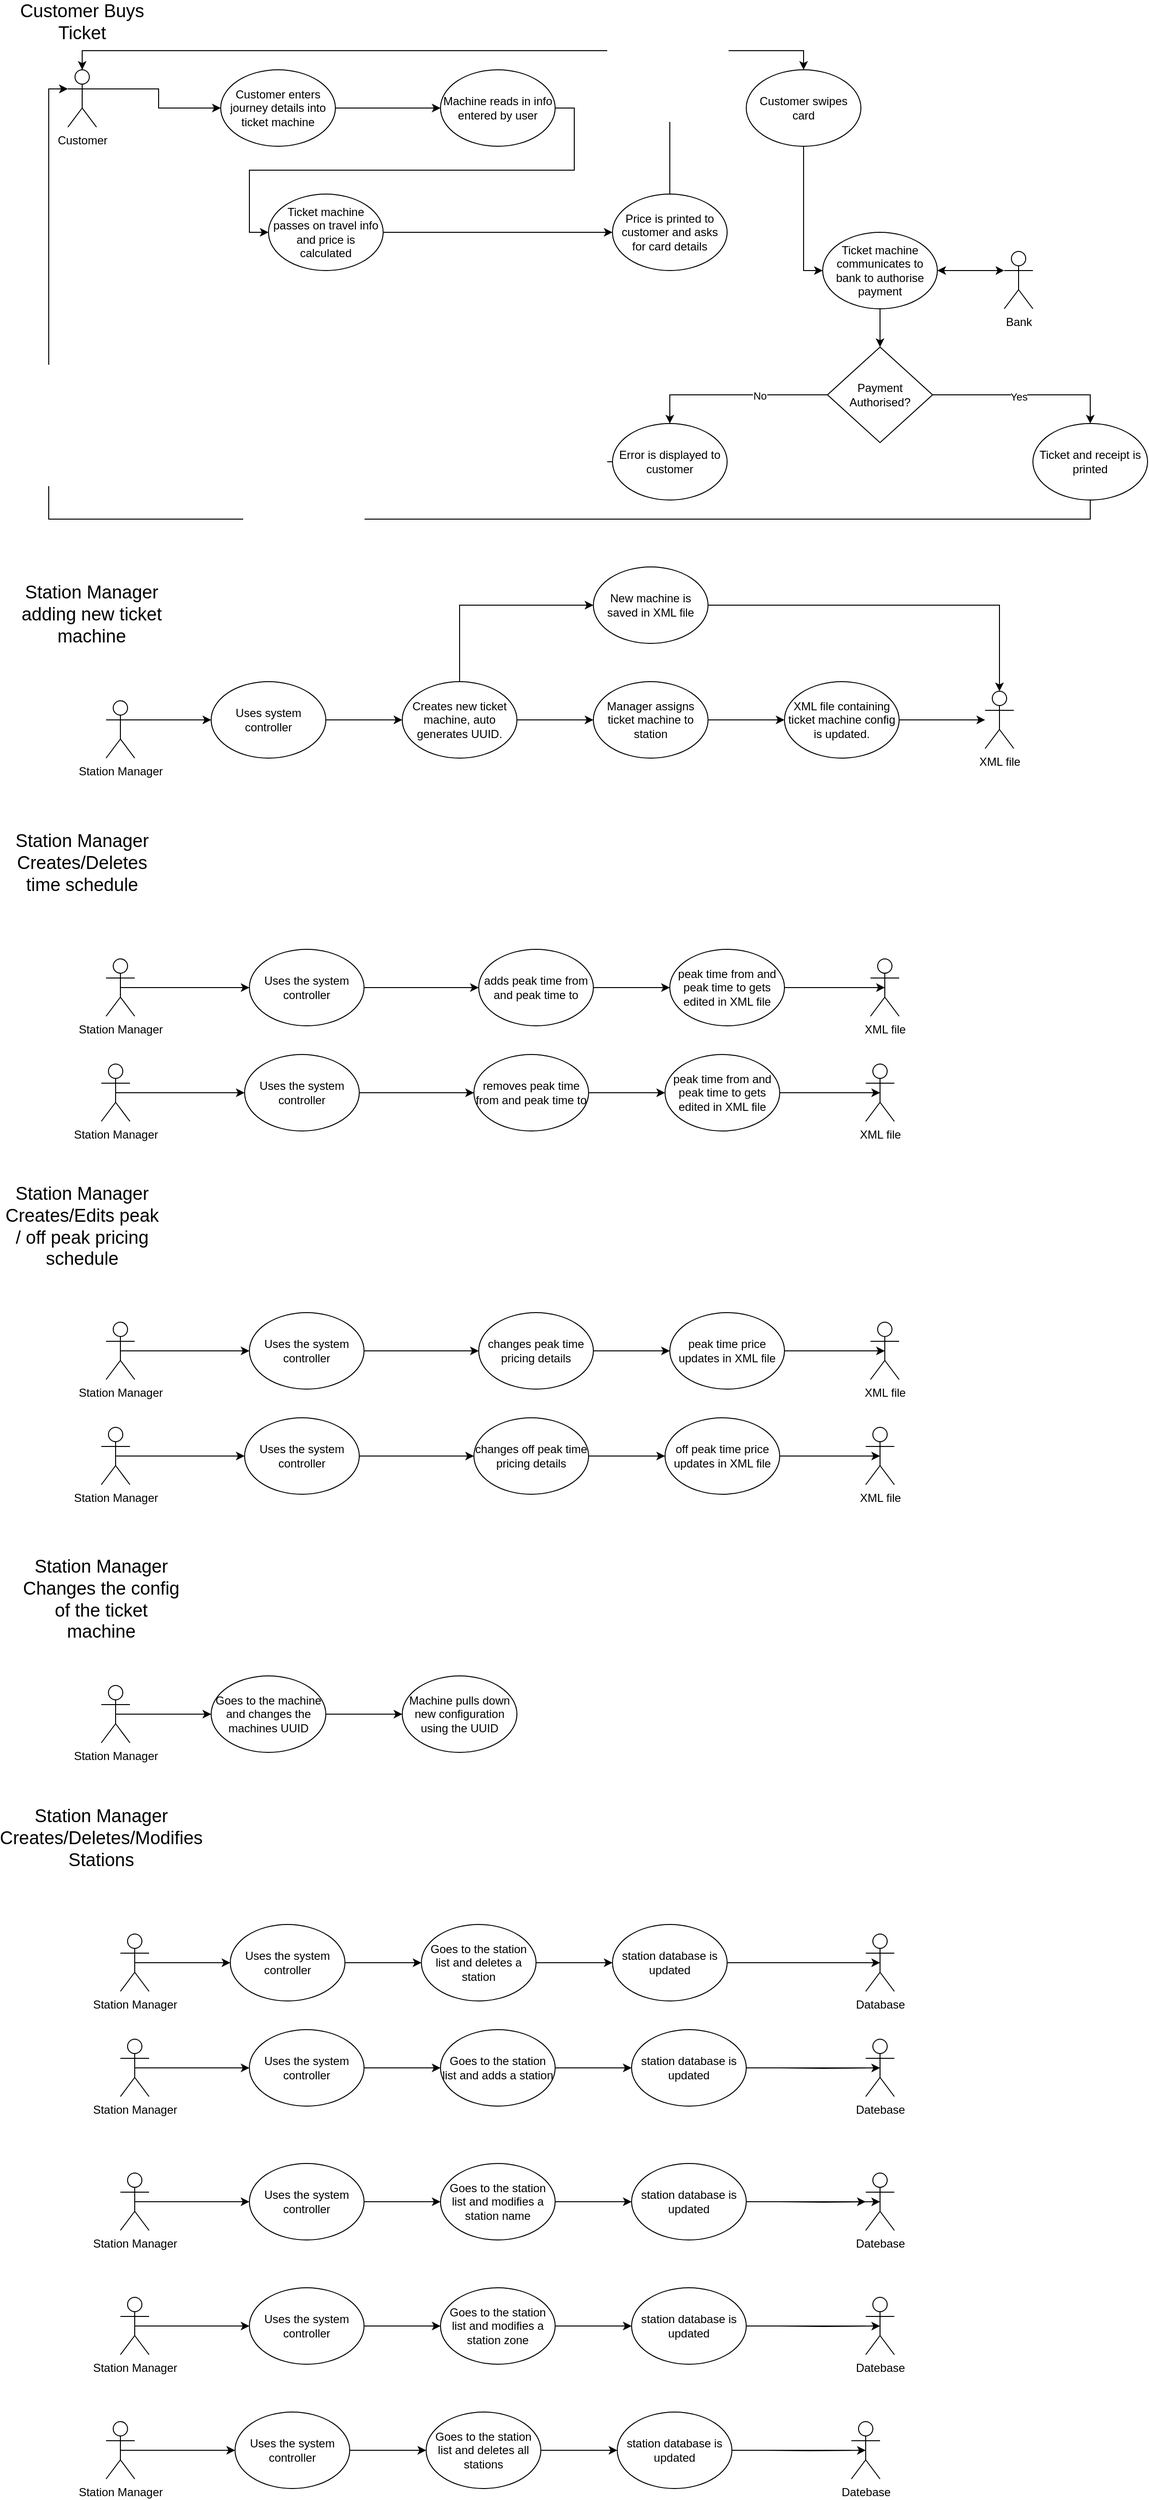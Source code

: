 <mxfile version="13.9.9" type="device"><diagram id="mDYx0ZCHvP1bp_inL2v5" name="Page-1"><mxGraphModel dx="1673" dy="979" grid="1" gridSize="10" guides="1" tooltips="1" connect="1" arrows="1" fold="1" page="1" pageScale="1" pageWidth="4681" pageHeight="3300" math="0" shadow="0"><root><mxCell id="0"/><mxCell id="1" parent="0"/><mxCell id="qIFJjm09mYufDu2lo0YR-3" style="edgeStyle=orthogonalEdgeStyle;rounded=0;orthogonalLoop=1;jettySize=auto;html=1;exitX=1;exitY=0.333;exitDx=0;exitDy=0;exitPerimeter=0;entryX=0;entryY=0.5;entryDx=0;entryDy=0;" parent="1" source="qIFJjm09mYufDu2lo0YR-1" target="qIFJjm09mYufDu2lo0YR-2" edge="1"><mxGeometry relative="1" as="geometry"/></mxCell><mxCell id="qIFJjm09mYufDu2lo0YR-13" style="edgeStyle=orthogonalEdgeStyle;rounded=0;orthogonalLoop=1;jettySize=auto;html=1;exitX=0.5;exitY=0;exitDx=0;exitDy=0;exitPerimeter=0;entryX=0.5;entryY=0;entryDx=0;entryDy=0;" parent="1" source="qIFJjm09mYufDu2lo0YR-1" target="qIFJjm09mYufDu2lo0YR-11" edge="1"><mxGeometry relative="1" as="geometry"/></mxCell><mxCell id="qIFJjm09mYufDu2lo0YR-1" value="Customer" style="shape=umlActor;verticalLabelPosition=bottom;verticalAlign=top;html=1;outlineConnect=0;" parent="1" vertex="1"><mxGeometry x="90" y="80" width="30" height="60" as="geometry"/></mxCell><mxCell id="qIFJjm09mYufDu2lo0YR-5" style="edgeStyle=orthogonalEdgeStyle;rounded=0;orthogonalLoop=1;jettySize=auto;html=1;exitX=1;exitY=0.5;exitDx=0;exitDy=0;entryX=0;entryY=0.5;entryDx=0;entryDy=0;" parent="1" source="qIFJjm09mYufDu2lo0YR-2" target="qIFJjm09mYufDu2lo0YR-4" edge="1"><mxGeometry relative="1" as="geometry"/></mxCell><mxCell id="qIFJjm09mYufDu2lo0YR-2" value="Customer enters journey details into ticket machine" style="ellipse;whiteSpace=wrap;html=1;" parent="1" vertex="1"><mxGeometry x="250" y="80" width="120" height="80" as="geometry"/></mxCell><mxCell id="qIFJjm09mYufDu2lo0YR-7" style="edgeStyle=orthogonalEdgeStyle;rounded=0;orthogonalLoop=1;jettySize=auto;html=1;exitX=1;exitY=0.5;exitDx=0;exitDy=0;entryX=0;entryY=0.5;entryDx=0;entryDy=0;" parent="1" source="qIFJjm09mYufDu2lo0YR-4" target="qIFJjm09mYufDu2lo0YR-6" edge="1"><mxGeometry relative="1" as="geometry"/></mxCell><mxCell id="qIFJjm09mYufDu2lo0YR-4" value="Machine reads in info entered by user" style="ellipse;whiteSpace=wrap;html=1;" parent="1" vertex="1"><mxGeometry x="480" y="80" width="120" height="80" as="geometry"/></mxCell><mxCell id="qIFJjm09mYufDu2lo0YR-9" style="edgeStyle=orthogonalEdgeStyle;rounded=0;orthogonalLoop=1;jettySize=auto;html=1;exitX=1;exitY=0.5;exitDx=0;exitDy=0;entryX=0;entryY=0.5;entryDx=0;entryDy=0;" parent="1" source="qIFJjm09mYufDu2lo0YR-6" target="qIFJjm09mYufDu2lo0YR-8" edge="1"><mxGeometry relative="1" as="geometry"/></mxCell><mxCell id="qIFJjm09mYufDu2lo0YR-6" value="Ticket machine passes on travel info and price is calculated" style="ellipse;whiteSpace=wrap;html=1;" parent="1" vertex="1"><mxGeometry x="300" y="210" width="120" height="80" as="geometry"/></mxCell><mxCell id="qIFJjm09mYufDu2lo0YR-10" style="edgeStyle=orthogonalEdgeStyle;rounded=0;orthogonalLoop=1;jettySize=auto;html=1;exitX=0.5;exitY=0;exitDx=0;exitDy=0;entryX=0.5;entryY=0;entryDx=0;entryDy=0;entryPerimeter=0;" parent="1" source="qIFJjm09mYufDu2lo0YR-8" target="qIFJjm09mYufDu2lo0YR-1" edge="1"><mxGeometry relative="1" as="geometry"/></mxCell><mxCell id="qIFJjm09mYufDu2lo0YR-8" value="Price is printed to customer and asks for card details" style="ellipse;whiteSpace=wrap;html=1;" parent="1" vertex="1"><mxGeometry x="660" y="210" width="120" height="80" as="geometry"/></mxCell><mxCell id="qIFJjm09mYufDu2lo0YR-17" style="edgeStyle=orthogonalEdgeStyle;rounded=0;orthogonalLoop=1;jettySize=auto;html=1;exitX=0.5;exitY=1;exitDx=0;exitDy=0;entryX=0;entryY=0.5;entryDx=0;entryDy=0;" parent="1" source="qIFJjm09mYufDu2lo0YR-11" target="qIFJjm09mYufDu2lo0YR-14" edge="1"><mxGeometry relative="1" as="geometry"/></mxCell><mxCell id="qIFJjm09mYufDu2lo0YR-11" value="Customer swipes card" style="ellipse;whiteSpace=wrap;html=1;" parent="1" vertex="1"><mxGeometry x="800" y="80" width="120" height="80" as="geometry"/></mxCell><mxCell id="qIFJjm09mYufDu2lo0YR-16" style="edgeStyle=orthogonalEdgeStyle;rounded=0;orthogonalLoop=1;jettySize=auto;html=1;exitX=1;exitY=0.5;exitDx=0;exitDy=0;entryX=0;entryY=0.333;entryDx=0;entryDy=0;entryPerimeter=0;startArrow=classic;startFill=1;" parent="1" source="qIFJjm09mYufDu2lo0YR-14" target="qIFJjm09mYufDu2lo0YR-15" edge="1"><mxGeometry relative="1" as="geometry"/></mxCell><mxCell id="qIFJjm09mYufDu2lo0YR-19" style="edgeStyle=orthogonalEdgeStyle;rounded=0;orthogonalLoop=1;jettySize=auto;html=1;exitX=0.5;exitY=1;exitDx=0;exitDy=0;entryX=0.5;entryY=0;entryDx=0;entryDy=0;" parent="1" source="qIFJjm09mYufDu2lo0YR-14" target="qIFJjm09mYufDu2lo0YR-18" edge="1"><mxGeometry relative="1" as="geometry"/></mxCell><mxCell id="qIFJjm09mYufDu2lo0YR-14" value="Ticket machine communicates to bank to authorise payment" style="ellipse;whiteSpace=wrap;html=1;" parent="1" vertex="1"><mxGeometry x="880" y="250" width="120" height="80" as="geometry"/></mxCell><mxCell id="qIFJjm09mYufDu2lo0YR-15" value="Bank" style="shape=umlActor;verticalLabelPosition=bottom;verticalAlign=top;html=1;outlineConnect=0;" parent="1" vertex="1"><mxGeometry x="1070" y="270" width="30" height="60" as="geometry"/></mxCell><mxCell id="qIFJjm09mYufDu2lo0YR-22" style="edgeStyle=orthogonalEdgeStyle;rounded=0;orthogonalLoop=1;jettySize=auto;html=1;exitX=1;exitY=0.5;exitDx=0;exitDy=0;entryX=0.5;entryY=0;entryDx=0;entryDy=0;" parent="1" source="qIFJjm09mYufDu2lo0YR-18" target="qIFJjm09mYufDu2lo0YR-21" edge="1"><mxGeometry relative="1" as="geometry"/></mxCell><mxCell id="qIFJjm09mYufDu2lo0YR-27" value="Yes" style="edgeLabel;html=1;align=center;verticalAlign=middle;resizable=0;points=[];" parent="qIFJjm09mYufDu2lo0YR-22" vertex="1" connectable="0"><mxGeometry x="-0.077" y="-2" relative="1" as="geometry"><mxPoint as="offset"/></mxGeometry></mxCell><mxCell id="qIFJjm09mYufDu2lo0YR-24" style="edgeStyle=orthogonalEdgeStyle;rounded=0;orthogonalLoop=1;jettySize=auto;html=1;exitX=0;exitY=0.5;exitDx=0;exitDy=0;entryX=0.5;entryY=0;entryDx=0;entryDy=0;" parent="1" source="qIFJjm09mYufDu2lo0YR-18" target="qIFJjm09mYufDu2lo0YR-20" edge="1"><mxGeometry relative="1" as="geometry"/></mxCell><mxCell id="qIFJjm09mYufDu2lo0YR-25" value="No" style="edgeLabel;html=1;align=center;verticalAlign=middle;resizable=0;points=[];" parent="qIFJjm09mYufDu2lo0YR-24" vertex="1" connectable="0"><mxGeometry x="-0.258" y="1" relative="1" as="geometry"><mxPoint x="1" as="offset"/></mxGeometry></mxCell><mxCell id="qIFJjm09mYufDu2lo0YR-18" value="Payment Authorised?" style="rhombus;whiteSpace=wrap;html=1;" parent="1" vertex="1"><mxGeometry x="885" y="370" width="110" height="100" as="geometry"/></mxCell><mxCell id="qIFJjm09mYufDu2lo0YR-28" style="edgeStyle=orthogonalEdgeStyle;rounded=0;orthogonalLoop=1;jettySize=auto;html=1;exitX=0;exitY=0.5;exitDx=0;exitDy=0;entryX=0;entryY=0.333;entryDx=0;entryDy=0;entryPerimeter=0;" parent="1" source="qIFJjm09mYufDu2lo0YR-20" target="qIFJjm09mYufDu2lo0YR-1" edge="1"><mxGeometry relative="1" as="geometry"/></mxCell><mxCell id="qIFJjm09mYufDu2lo0YR-20" value="Error is displayed to customer" style="ellipse;whiteSpace=wrap;html=1;" parent="1" vertex="1"><mxGeometry x="660" y="450" width="120" height="80" as="geometry"/></mxCell><mxCell id="qIFJjm09mYufDu2lo0YR-29" style="edgeStyle=orthogonalEdgeStyle;rounded=0;orthogonalLoop=1;jettySize=auto;html=1;exitX=0.5;exitY=1;exitDx=0;exitDy=0;entryX=0;entryY=0.333;entryDx=0;entryDy=0;entryPerimeter=0;" parent="1" source="qIFJjm09mYufDu2lo0YR-21" target="qIFJjm09mYufDu2lo0YR-1" edge="1"><mxGeometry relative="1" as="geometry"/></mxCell><mxCell id="qIFJjm09mYufDu2lo0YR-21" value="Ticket and receipt is printed" style="ellipse;whiteSpace=wrap;html=1;" parent="1" vertex="1"><mxGeometry x="1100" y="450" width="120" height="80" as="geometry"/></mxCell><mxCell id="qIFJjm09mYufDu2lo0YR-30" value="&lt;font style=&quot;font-size: 19px&quot;&gt;Customer Buys Ticket&lt;/font&gt;" style="text;html=1;strokeColor=none;fillColor=none;align=center;verticalAlign=middle;whiteSpace=wrap;rounded=0;" parent="1" vertex="1"><mxGeometry x="20" y="20" width="170" height="20" as="geometry"/></mxCell><mxCell id="qIFJjm09mYufDu2lo0YR-35" value="&lt;span style=&quot;font-size: 19px&quot;&gt;Station Manager adding new ticket machine&lt;/span&gt;" style="text;html=1;strokeColor=none;fillColor=none;align=center;verticalAlign=middle;whiteSpace=wrap;rounded=0;" parent="1" vertex="1"><mxGeometry x="30" y="640" width="170" height="20" as="geometry"/></mxCell><mxCell id="7_vBtNaEgPo8-EJQx6lb-12" style="edgeStyle=orthogonalEdgeStyle;rounded=0;orthogonalLoop=1;jettySize=auto;html=1;exitX=1;exitY=0.5;exitDx=0;exitDy=0;entryX=0;entryY=0.5;entryDx=0;entryDy=0;" edge="1" parent="1" source="qIFJjm09mYufDu2lo0YR-36" target="7_vBtNaEgPo8-EJQx6lb-11"><mxGeometry relative="1" as="geometry"/></mxCell><mxCell id="qIFJjm09mYufDu2lo0YR-36" value="Uses system controller" style="ellipse;whiteSpace=wrap;html=1;" parent="1" vertex="1"><mxGeometry x="240" y="720" width="120" height="80" as="geometry"/></mxCell><mxCell id="qIFJjm09mYufDu2lo0YR-38" style="edgeStyle=orthogonalEdgeStyle;rounded=0;orthogonalLoop=1;jettySize=auto;html=1;exitX=1;exitY=0.333;exitDx=0;exitDy=0;exitPerimeter=0;entryX=0;entryY=0.5;entryDx=0;entryDy=0;startArrow=none;startFill=0;" parent="1" source="qIFJjm09mYufDu2lo0YR-37" target="qIFJjm09mYufDu2lo0YR-36" edge="1"><mxGeometry relative="1" as="geometry"/></mxCell><mxCell id="qIFJjm09mYufDu2lo0YR-37" value="Station Manager" style="shape=umlActor;verticalLabelPosition=bottom;verticalAlign=top;html=1;outlineConnect=0;" parent="1" vertex="1"><mxGeometry x="130" y="740" width="30" height="60" as="geometry"/></mxCell><mxCell id="qIFJjm09mYufDu2lo0YR-42" value="&lt;span style=&quot;font-size: 19px&quot;&gt;Station Manager Creates/Deletes time schedule&lt;/span&gt;" style="text;html=1;strokeColor=none;fillColor=none;align=center;verticalAlign=middle;whiteSpace=wrap;rounded=0;" parent="1" vertex="1"><mxGeometry x="20" y="900" width="170" height="20" as="geometry"/></mxCell><mxCell id="qIFJjm09mYufDu2lo0YR-47" style="edgeStyle=orthogonalEdgeStyle;rounded=0;orthogonalLoop=1;jettySize=auto;html=1;exitX=0.5;exitY=0.5;exitDx=0;exitDy=0;exitPerimeter=0;entryX=0;entryY=0.5;entryDx=0;entryDy=0;startArrow=none;startFill=0;" parent="1" source="qIFJjm09mYufDu2lo0YR-43" target="qIFJjm09mYufDu2lo0YR-44" edge="1"><mxGeometry relative="1" as="geometry"/></mxCell><mxCell id="qIFJjm09mYufDu2lo0YR-43" value="Station Manager" style="shape=umlActor;verticalLabelPosition=bottom;verticalAlign=top;html=1;outlineConnect=0;" parent="1" vertex="1"><mxGeometry x="130" y="1010" width="30" height="60" as="geometry"/></mxCell><mxCell id="qIFJjm09mYufDu2lo0YR-50" style="edgeStyle=orthogonalEdgeStyle;rounded=0;orthogonalLoop=1;jettySize=auto;html=1;exitX=1;exitY=0.5;exitDx=0;exitDy=0;entryX=0;entryY=0.5;entryDx=0;entryDy=0;startArrow=none;startFill=0;" parent="1" source="qIFJjm09mYufDu2lo0YR-44" target="qIFJjm09mYufDu2lo0YR-48" edge="1"><mxGeometry relative="1" as="geometry"/></mxCell><mxCell id="qIFJjm09mYufDu2lo0YR-44" value="Uses the system controller" style="ellipse;whiteSpace=wrap;html=1;" parent="1" vertex="1"><mxGeometry x="280" y="1000" width="120" height="80" as="geometry"/></mxCell><mxCell id="qIFJjm09mYufDu2lo0YR-52" style="edgeStyle=orthogonalEdgeStyle;rounded=0;orthogonalLoop=1;jettySize=auto;html=1;exitX=1;exitY=0.5;exitDx=0;exitDy=0;entryX=0;entryY=0.5;entryDx=0;entryDy=0;startArrow=none;startFill=0;" parent="1" source="qIFJjm09mYufDu2lo0YR-48" target="qIFJjm09mYufDu2lo0YR-51" edge="1"><mxGeometry relative="1" as="geometry"/></mxCell><mxCell id="qIFJjm09mYufDu2lo0YR-48" value="adds peak time from and peak time to" style="ellipse;whiteSpace=wrap;html=1;" parent="1" vertex="1"><mxGeometry x="520" y="1000" width="120" height="80" as="geometry"/></mxCell><mxCell id="qIFJjm09mYufDu2lo0YR-54" style="edgeStyle=orthogonalEdgeStyle;rounded=0;orthogonalLoop=1;jettySize=auto;html=1;exitX=1;exitY=0.5;exitDx=0;exitDy=0;entryX=0.5;entryY=0.5;entryDx=0;entryDy=0;entryPerimeter=0;startArrow=none;startFill=0;" parent="1" source="qIFJjm09mYufDu2lo0YR-51" target="qIFJjm09mYufDu2lo0YR-53" edge="1"><mxGeometry relative="1" as="geometry"/></mxCell><mxCell id="qIFJjm09mYufDu2lo0YR-51" value="peak time from and peak time to gets edited in XML file" style="ellipse;whiteSpace=wrap;html=1;" parent="1" vertex="1"><mxGeometry x="720" y="1000" width="120" height="80" as="geometry"/></mxCell><mxCell id="qIFJjm09mYufDu2lo0YR-53" value="XML file" style="shape=umlActor;verticalLabelPosition=bottom;verticalAlign=top;html=1;outlineConnect=0;" parent="1" vertex="1"><mxGeometry x="930" y="1010" width="30" height="60" as="geometry"/></mxCell><mxCell id="7_vBtNaEgPo8-EJQx6lb-1" style="edgeStyle=orthogonalEdgeStyle;rounded=0;orthogonalLoop=1;jettySize=auto;html=1;exitX=0.5;exitY=0.5;exitDx=0;exitDy=0;exitPerimeter=0;entryX=0;entryY=0.5;entryDx=0;entryDy=0;startArrow=none;startFill=0;" edge="1" parent="1" source="7_vBtNaEgPo8-EJQx6lb-2" target="7_vBtNaEgPo8-EJQx6lb-4"><mxGeometry relative="1" as="geometry"/></mxCell><mxCell id="7_vBtNaEgPo8-EJQx6lb-2" value="Station Manager" style="shape=umlActor;verticalLabelPosition=bottom;verticalAlign=top;html=1;outlineConnect=0;" vertex="1" parent="1"><mxGeometry x="125" y="1120" width="30" height="60" as="geometry"/></mxCell><mxCell id="7_vBtNaEgPo8-EJQx6lb-3" style="edgeStyle=orthogonalEdgeStyle;rounded=0;orthogonalLoop=1;jettySize=auto;html=1;exitX=1;exitY=0.5;exitDx=0;exitDy=0;entryX=0;entryY=0.5;entryDx=0;entryDy=0;startArrow=none;startFill=0;" edge="1" parent="1" source="7_vBtNaEgPo8-EJQx6lb-4" target="7_vBtNaEgPo8-EJQx6lb-6"><mxGeometry relative="1" as="geometry"/></mxCell><mxCell id="7_vBtNaEgPo8-EJQx6lb-4" value="Uses the system controller" style="ellipse;whiteSpace=wrap;html=1;" vertex="1" parent="1"><mxGeometry x="275" y="1110" width="120" height="80" as="geometry"/></mxCell><mxCell id="7_vBtNaEgPo8-EJQx6lb-5" style="edgeStyle=orthogonalEdgeStyle;rounded=0;orthogonalLoop=1;jettySize=auto;html=1;exitX=1;exitY=0.5;exitDx=0;exitDy=0;entryX=0;entryY=0.5;entryDx=0;entryDy=0;startArrow=none;startFill=0;" edge="1" parent="1" source="7_vBtNaEgPo8-EJQx6lb-6" target="7_vBtNaEgPo8-EJQx6lb-8"><mxGeometry relative="1" as="geometry"/></mxCell><mxCell id="7_vBtNaEgPo8-EJQx6lb-6" value="removes peak time from and peak time to" style="ellipse;whiteSpace=wrap;html=1;" vertex="1" parent="1"><mxGeometry x="515" y="1110" width="120" height="80" as="geometry"/></mxCell><mxCell id="7_vBtNaEgPo8-EJQx6lb-7" style="edgeStyle=orthogonalEdgeStyle;rounded=0;orthogonalLoop=1;jettySize=auto;html=1;exitX=1;exitY=0.5;exitDx=0;exitDy=0;entryX=0.5;entryY=0.5;entryDx=0;entryDy=0;entryPerimeter=0;startArrow=none;startFill=0;" edge="1" parent="1" source="7_vBtNaEgPo8-EJQx6lb-8" target="7_vBtNaEgPo8-EJQx6lb-9"><mxGeometry relative="1" as="geometry"/></mxCell><mxCell id="7_vBtNaEgPo8-EJQx6lb-8" value="peak time from and peak time to gets edited in XML file" style="ellipse;whiteSpace=wrap;html=1;" vertex="1" parent="1"><mxGeometry x="715" y="1110" width="120" height="80" as="geometry"/></mxCell><mxCell id="7_vBtNaEgPo8-EJQx6lb-9" value="XML file" style="shape=umlActor;verticalLabelPosition=bottom;verticalAlign=top;html=1;outlineConnect=0;" vertex="1" parent="1"><mxGeometry x="925" y="1120" width="30" height="60" as="geometry"/></mxCell><mxCell id="7_vBtNaEgPo8-EJQx6lb-14" style="edgeStyle=orthogonalEdgeStyle;rounded=0;orthogonalLoop=1;jettySize=auto;html=1;exitX=1;exitY=0.5;exitDx=0;exitDy=0;entryX=0;entryY=0.5;entryDx=0;entryDy=0;" edge="1" parent="1" source="7_vBtNaEgPo8-EJQx6lb-11" target="7_vBtNaEgPo8-EJQx6lb-13"><mxGeometry relative="1" as="geometry"/></mxCell><mxCell id="7_vBtNaEgPo8-EJQx6lb-20" style="edgeStyle=orthogonalEdgeStyle;rounded=0;orthogonalLoop=1;jettySize=auto;html=1;exitX=0.5;exitY=0;exitDx=0;exitDy=0;entryX=0;entryY=0.5;entryDx=0;entryDy=0;" edge="1" parent="1" source="7_vBtNaEgPo8-EJQx6lb-11" target="7_vBtNaEgPo8-EJQx6lb-19"><mxGeometry relative="1" as="geometry"/></mxCell><mxCell id="7_vBtNaEgPo8-EJQx6lb-11" value="Creates new ticket machine, auto generates UUID." style="ellipse;whiteSpace=wrap;html=1;" vertex="1" parent="1"><mxGeometry x="440" y="720" width="120" height="80" as="geometry"/></mxCell><mxCell id="7_vBtNaEgPo8-EJQx6lb-16" style="edgeStyle=orthogonalEdgeStyle;rounded=0;orthogonalLoop=1;jettySize=auto;html=1;exitX=1;exitY=0.5;exitDx=0;exitDy=0;" edge="1" parent="1" source="7_vBtNaEgPo8-EJQx6lb-13" target="7_vBtNaEgPo8-EJQx6lb-15"><mxGeometry relative="1" as="geometry"/></mxCell><mxCell id="7_vBtNaEgPo8-EJQx6lb-13" value="Manager assigns ticket machine to station" style="ellipse;whiteSpace=wrap;html=1;" vertex="1" parent="1"><mxGeometry x="640" y="720" width="120" height="80" as="geometry"/></mxCell><mxCell id="7_vBtNaEgPo8-EJQx6lb-18" style="edgeStyle=orthogonalEdgeStyle;rounded=0;orthogonalLoop=1;jettySize=auto;html=1;exitX=1;exitY=0.5;exitDx=0;exitDy=0;" edge="1" parent="1" source="7_vBtNaEgPo8-EJQx6lb-15" target="7_vBtNaEgPo8-EJQx6lb-17"><mxGeometry relative="1" as="geometry"/></mxCell><mxCell id="7_vBtNaEgPo8-EJQx6lb-15" value="XML file containing ticket machine config is updated." style="ellipse;whiteSpace=wrap;html=1;" vertex="1" parent="1"><mxGeometry x="840" y="720" width="120" height="80" as="geometry"/></mxCell><mxCell id="7_vBtNaEgPo8-EJQx6lb-17" value="XML file" style="shape=umlActor;verticalLabelPosition=bottom;verticalAlign=top;html=1;outlineConnect=0;" vertex="1" parent="1"><mxGeometry x="1050" y="730" width="30" height="60" as="geometry"/></mxCell><mxCell id="7_vBtNaEgPo8-EJQx6lb-21" style="edgeStyle=orthogonalEdgeStyle;rounded=0;orthogonalLoop=1;jettySize=auto;html=1;exitX=1;exitY=0.5;exitDx=0;exitDy=0;entryX=0.5;entryY=0;entryDx=0;entryDy=0;entryPerimeter=0;" edge="1" parent="1" source="7_vBtNaEgPo8-EJQx6lb-19" target="7_vBtNaEgPo8-EJQx6lb-17"><mxGeometry relative="1" as="geometry"/></mxCell><mxCell id="7_vBtNaEgPo8-EJQx6lb-19" value="New machine is saved in XML file" style="ellipse;whiteSpace=wrap;html=1;" vertex="1" parent="1"><mxGeometry x="640" y="600" width="120" height="80" as="geometry"/></mxCell><mxCell id="7_vBtNaEgPo8-EJQx6lb-22" value="&lt;span style=&quot;font-size: 19px&quot;&gt;Station Manager Creates/Edits peak / off peak pricing schedule&lt;/span&gt;" style="text;html=1;strokeColor=none;fillColor=none;align=center;verticalAlign=middle;whiteSpace=wrap;rounded=0;" vertex="1" parent="1"><mxGeometry x="20" y="1280" width="170" height="20" as="geometry"/></mxCell><mxCell id="7_vBtNaEgPo8-EJQx6lb-23" style="edgeStyle=orthogonalEdgeStyle;rounded=0;orthogonalLoop=1;jettySize=auto;html=1;exitX=0.5;exitY=0.5;exitDx=0;exitDy=0;exitPerimeter=0;entryX=0;entryY=0.5;entryDx=0;entryDy=0;startArrow=none;startFill=0;" edge="1" parent="1" source="7_vBtNaEgPo8-EJQx6lb-24" target="7_vBtNaEgPo8-EJQx6lb-26"><mxGeometry relative="1" as="geometry"/></mxCell><mxCell id="7_vBtNaEgPo8-EJQx6lb-24" value="Station Manager" style="shape=umlActor;verticalLabelPosition=bottom;verticalAlign=top;html=1;outlineConnect=0;" vertex="1" parent="1"><mxGeometry x="130" y="1390" width="30" height="60" as="geometry"/></mxCell><mxCell id="7_vBtNaEgPo8-EJQx6lb-25" style="edgeStyle=orthogonalEdgeStyle;rounded=0;orthogonalLoop=1;jettySize=auto;html=1;exitX=1;exitY=0.5;exitDx=0;exitDy=0;entryX=0;entryY=0.5;entryDx=0;entryDy=0;startArrow=none;startFill=0;" edge="1" parent="1" source="7_vBtNaEgPo8-EJQx6lb-26" target="7_vBtNaEgPo8-EJQx6lb-28"><mxGeometry relative="1" as="geometry"/></mxCell><mxCell id="7_vBtNaEgPo8-EJQx6lb-26" value="Uses the system controller" style="ellipse;whiteSpace=wrap;html=1;" vertex="1" parent="1"><mxGeometry x="280" y="1380" width="120" height="80" as="geometry"/></mxCell><mxCell id="7_vBtNaEgPo8-EJQx6lb-27" style="edgeStyle=orthogonalEdgeStyle;rounded=0;orthogonalLoop=1;jettySize=auto;html=1;exitX=1;exitY=0.5;exitDx=0;exitDy=0;entryX=0;entryY=0.5;entryDx=0;entryDy=0;startArrow=none;startFill=0;" edge="1" parent="1" source="7_vBtNaEgPo8-EJQx6lb-28" target="7_vBtNaEgPo8-EJQx6lb-30"><mxGeometry relative="1" as="geometry"/></mxCell><mxCell id="7_vBtNaEgPo8-EJQx6lb-28" value="changes peak time pricing details" style="ellipse;whiteSpace=wrap;html=1;" vertex="1" parent="1"><mxGeometry x="520" y="1380" width="120" height="80" as="geometry"/></mxCell><mxCell id="7_vBtNaEgPo8-EJQx6lb-29" style="edgeStyle=orthogonalEdgeStyle;rounded=0;orthogonalLoop=1;jettySize=auto;html=1;exitX=1;exitY=0.5;exitDx=0;exitDy=0;entryX=0.5;entryY=0.5;entryDx=0;entryDy=0;entryPerimeter=0;startArrow=none;startFill=0;" edge="1" parent="1" source="7_vBtNaEgPo8-EJQx6lb-30" target="7_vBtNaEgPo8-EJQx6lb-31"><mxGeometry relative="1" as="geometry"/></mxCell><mxCell id="7_vBtNaEgPo8-EJQx6lb-30" value="peak time price updates in XML file" style="ellipse;whiteSpace=wrap;html=1;" vertex="1" parent="1"><mxGeometry x="720" y="1380" width="120" height="80" as="geometry"/></mxCell><mxCell id="7_vBtNaEgPo8-EJQx6lb-31" value="XML file" style="shape=umlActor;verticalLabelPosition=bottom;verticalAlign=top;html=1;outlineConnect=0;" vertex="1" parent="1"><mxGeometry x="930" y="1390" width="30" height="60" as="geometry"/></mxCell><mxCell id="7_vBtNaEgPo8-EJQx6lb-32" style="edgeStyle=orthogonalEdgeStyle;rounded=0;orthogonalLoop=1;jettySize=auto;html=1;exitX=0.5;exitY=0.5;exitDx=0;exitDy=0;exitPerimeter=0;entryX=0;entryY=0.5;entryDx=0;entryDy=0;startArrow=none;startFill=0;" edge="1" parent="1" source="7_vBtNaEgPo8-EJQx6lb-33" target="7_vBtNaEgPo8-EJQx6lb-35"><mxGeometry relative="1" as="geometry"/></mxCell><mxCell id="7_vBtNaEgPo8-EJQx6lb-33" value="Station Manager" style="shape=umlActor;verticalLabelPosition=bottom;verticalAlign=top;html=1;outlineConnect=0;" vertex="1" parent="1"><mxGeometry x="125" y="1500" width="30" height="60" as="geometry"/></mxCell><mxCell id="7_vBtNaEgPo8-EJQx6lb-34" style="edgeStyle=orthogonalEdgeStyle;rounded=0;orthogonalLoop=1;jettySize=auto;html=1;exitX=1;exitY=0.5;exitDx=0;exitDy=0;entryX=0;entryY=0.5;entryDx=0;entryDy=0;startArrow=none;startFill=0;" edge="1" parent="1" source="7_vBtNaEgPo8-EJQx6lb-35" target="7_vBtNaEgPo8-EJQx6lb-37"><mxGeometry relative="1" as="geometry"/></mxCell><mxCell id="7_vBtNaEgPo8-EJQx6lb-35" value="Uses the system controller" style="ellipse;whiteSpace=wrap;html=1;" vertex="1" parent="1"><mxGeometry x="275" y="1490" width="120" height="80" as="geometry"/></mxCell><mxCell id="7_vBtNaEgPo8-EJQx6lb-36" style="edgeStyle=orthogonalEdgeStyle;rounded=0;orthogonalLoop=1;jettySize=auto;html=1;exitX=1;exitY=0.5;exitDx=0;exitDy=0;entryX=0;entryY=0.5;entryDx=0;entryDy=0;startArrow=none;startFill=0;" edge="1" parent="1" source="7_vBtNaEgPo8-EJQx6lb-37" target="7_vBtNaEgPo8-EJQx6lb-39"><mxGeometry relative="1" as="geometry"/></mxCell><mxCell id="7_vBtNaEgPo8-EJQx6lb-37" value="changes off peak time pricing details" style="ellipse;whiteSpace=wrap;html=1;" vertex="1" parent="1"><mxGeometry x="515" y="1490" width="120" height="80" as="geometry"/></mxCell><mxCell id="7_vBtNaEgPo8-EJQx6lb-38" style="edgeStyle=orthogonalEdgeStyle;rounded=0;orthogonalLoop=1;jettySize=auto;html=1;exitX=1;exitY=0.5;exitDx=0;exitDy=0;entryX=0.5;entryY=0.5;entryDx=0;entryDy=0;entryPerimeter=0;startArrow=none;startFill=0;" edge="1" parent="1" source="7_vBtNaEgPo8-EJQx6lb-39" target="7_vBtNaEgPo8-EJQx6lb-40"><mxGeometry relative="1" as="geometry"/></mxCell><mxCell id="7_vBtNaEgPo8-EJQx6lb-39" value="off peak time price updates in XML file" style="ellipse;whiteSpace=wrap;html=1;" vertex="1" parent="1"><mxGeometry x="715" y="1490" width="120" height="80" as="geometry"/></mxCell><mxCell id="7_vBtNaEgPo8-EJQx6lb-40" value="XML file" style="shape=umlActor;verticalLabelPosition=bottom;verticalAlign=top;html=1;outlineConnect=0;" vertex="1" parent="1"><mxGeometry x="925" y="1500" width="30" height="60" as="geometry"/></mxCell><mxCell id="7_vBtNaEgPo8-EJQx6lb-41" value="&lt;span style=&quot;font-size: 19px&quot;&gt;Station Manager Changes the config of the ticket machine&lt;/span&gt;" style="text;html=1;strokeColor=none;fillColor=none;align=center;verticalAlign=middle;whiteSpace=wrap;rounded=0;" vertex="1" parent="1"><mxGeometry x="40" y="1670" width="170" height="20" as="geometry"/></mxCell><mxCell id="7_vBtNaEgPo8-EJQx6lb-44" style="edgeStyle=orthogonalEdgeStyle;rounded=0;orthogonalLoop=1;jettySize=auto;html=1;exitX=0.5;exitY=0.5;exitDx=0;exitDy=0;exitPerimeter=0;entryX=0;entryY=0.5;entryDx=0;entryDy=0;" edge="1" parent="1" source="7_vBtNaEgPo8-EJQx6lb-42"><mxGeometry relative="1" as="geometry"><mxPoint x="240" y="1800" as="targetPoint"/></mxGeometry></mxCell><mxCell id="7_vBtNaEgPo8-EJQx6lb-42" value="Station Manager" style="shape=umlActor;verticalLabelPosition=bottom;verticalAlign=top;html=1;outlineConnect=0;" vertex="1" parent="1"><mxGeometry x="125" y="1770" width="30" height="60" as="geometry"/></mxCell><mxCell id="7_vBtNaEgPo8-EJQx6lb-46" value="" style="edgeStyle=orthogonalEdgeStyle;rounded=0;orthogonalLoop=1;jettySize=auto;html=1;exitX=0;exitY=0.5;exitDx=0;exitDy=0;endArrow=none;endFill=0;" edge="1" parent="1" source="7_vBtNaEgPo8-EJQx6lb-45" target="7_vBtNaEgPo8-EJQx6lb-42"><mxGeometry relative="1" as="geometry"/></mxCell><mxCell id="7_vBtNaEgPo8-EJQx6lb-48" style="edgeStyle=orthogonalEdgeStyle;rounded=0;orthogonalLoop=1;jettySize=auto;html=1;exitX=1;exitY=0.5;exitDx=0;exitDy=0;entryX=0;entryY=0.5;entryDx=0;entryDy=0;" edge="1" parent="1" source="7_vBtNaEgPo8-EJQx6lb-45" target="7_vBtNaEgPo8-EJQx6lb-47"><mxGeometry relative="1" as="geometry"/></mxCell><mxCell id="7_vBtNaEgPo8-EJQx6lb-45" value="Goes to the machine&lt;br&gt;and changes the machines UUID" style="ellipse;whiteSpace=wrap;html=1;" vertex="1" parent="1"><mxGeometry x="240" y="1760" width="120" height="80" as="geometry"/></mxCell><mxCell id="7_vBtNaEgPo8-EJQx6lb-47" value="Machine pulls down new configuration using the UUID" style="ellipse;whiteSpace=wrap;html=1;" vertex="1" parent="1"><mxGeometry x="440" y="1760" width="120" height="80" as="geometry"/></mxCell><mxCell id="7_vBtNaEgPo8-EJQx6lb-49" value="&lt;span style=&quot;font-size: 19px&quot;&gt;Station Manager Creates/Deletes/Modifies Stations&lt;/span&gt;" style="text;html=1;strokeColor=none;fillColor=none;align=center;verticalAlign=middle;whiteSpace=wrap;rounded=0;" vertex="1" parent="1"><mxGeometry x="40" y="1920" width="170" height="20" as="geometry"/></mxCell><mxCell id="7_vBtNaEgPo8-EJQx6lb-50" style="edgeStyle=orthogonalEdgeStyle;rounded=0;orthogonalLoop=1;jettySize=auto;html=1;exitX=0.5;exitY=0.5;exitDx=0;exitDy=0;exitPerimeter=0;entryX=0;entryY=0.5;entryDx=0;entryDy=0;startArrow=none;startFill=0;" edge="1" parent="1" source="7_vBtNaEgPo8-EJQx6lb-51" target="7_vBtNaEgPo8-EJQx6lb-53"><mxGeometry relative="1" as="geometry"/></mxCell><mxCell id="7_vBtNaEgPo8-EJQx6lb-51" value="Station Manager" style="shape=umlActor;verticalLabelPosition=bottom;verticalAlign=top;html=1;outlineConnect=0;" vertex="1" parent="1"><mxGeometry x="145" y="2030" width="30" height="60" as="geometry"/></mxCell><mxCell id="7_vBtNaEgPo8-EJQx6lb-52" style="edgeStyle=orthogonalEdgeStyle;rounded=0;orthogonalLoop=1;jettySize=auto;html=1;exitX=1;exitY=0.5;exitDx=0;exitDy=0;entryX=0;entryY=0.5;entryDx=0;entryDy=0;startArrow=none;startFill=0;" edge="1" parent="1" source="7_vBtNaEgPo8-EJQx6lb-53" target="7_vBtNaEgPo8-EJQx6lb-55"><mxGeometry relative="1" as="geometry"/></mxCell><mxCell id="7_vBtNaEgPo8-EJQx6lb-53" value="Uses the system controller" style="ellipse;whiteSpace=wrap;html=1;" vertex="1" parent="1"><mxGeometry x="260" y="2020" width="120" height="80" as="geometry"/></mxCell><mxCell id="7_vBtNaEgPo8-EJQx6lb-54" style="edgeStyle=orthogonalEdgeStyle;rounded=0;orthogonalLoop=1;jettySize=auto;html=1;exitX=1;exitY=0.5;exitDx=0;exitDy=0;entryX=0;entryY=0.5;entryDx=0;entryDy=0;startArrow=none;startFill=0;" edge="1" parent="1" source="7_vBtNaEgPo8-EJQx6lb-55" target="7_vBtNaEgPo8-EJQx6lb-57"><mxGeometry relative="1" as="geometry"/></mxCell><mxCell id="7_vBtNaEgPo8-EJQx6lb-55" value="Goes to the station list and deletes a station" style="ellipse;whiteSpace=wrap;html=1;" vertex="1" parent="1"><mxGeometry x="460" y="2020" width="120" height="80" as="geometry"/></mxCell><mxCell id="7_vBtNaEgPo8-EJQx6lb-56" style="edgeStyle=orthogonalEdgeStyle;rounded=0;orthogonalLoop=1;jettySize=auto;html=1;exitX=1;exitY=0.5;exitDx=0;exitDy=0;entryX=0.5;entryY=0.5;entryDx=0;entryDy=0;entryPerimeter=0;startArrow=none;startFill=0;" edge="1" parent="1" source="7_vBtNaEgPo8-EJQx6lb-57" target="7_vBtNaEgPo8-EJQx6lb-58"><mxGeometry relative="1" as="geometry"/></mxCell><mxCell id="7_vBtNaEgPo8-EJQx6lb-57" value="station database is updated" style="ellipse;whiteSpace=wrap;html=1;" vertex="1" parent="1"><mxGeometry x="660" y="2020" width="120" height="80" as="geometry"/></mxCell><mxCell id="7_vBtNaEgPo8-EJQx6lb-58" value="Database" style="shape=umlActor;verticalLabelPosition=bottom;verticalAlign=top;html=1;outlineConnect=0;" vertex="1" parent="1"><mxGeometry x="925" y="2030" width="30" height="60" as="geometry"/></mxCell><mxCell id="7_vBtNaEgPo8-EJQx6lb-59" style="edgeStyle=orthogonalEdgeStyle;rounded=0;orthogonalLoop=1;jettySize=auto;html=1;exitX=0.5;exitY=0.5;exitDx=0;exitDy=0;exitPerimeter=0;entryX=0;entryY=0.5;entryDx=0;entryDy=0;startArrow=none;startFill=0;" edge="1" parent="1" source="7_vBtNaEgPo8-EJQx6lb-60" target="7_vBtNaEgPo8-EJQx6lb-62"><mxGeometry relative="1" as="geometry"/></mxCell><mxCell id="7_vBtNaEgPo8-EJQx6lb-60" value="Station Manager" style="shape=umlActor;verticalLabelPosition=bottom;verticalAlign=top;html=1;outlineConnect=0;" vertex="1" parent="1"><mxGeometry x="145" y="2140" width="30" height="60" as="geometry"/></mxCell><mxCell id="7_vBtNaEgPo8-EJQx6lb-79" style="edgeStyle=orthogonalEdgeStyle;rounded=0;orthogonalLoop=1;jettySize=auto;html=1;exitX=1;exitY=0.5;exitDx=0;exitDy=0;entryX=0;entryY=0.5;entryDx=0;entryDy=0;endArrow=classic;endFill=1;" edge="1" parent="1" source="7_vBtNaEgPo8-EJQx6lb-62" target="7_vBtNaEgPo8-EJQx6lb-73"><mxGeometry relative="1" as="geometry"/></mxCell><mxCell id="7_vBtNaEgPo8-EJQx6lb-62" value="Uses the system controller" style="ellipse;whiteSpace=wrap;html=1;" vertex="1" parent="1"><mxGeometry x="280" y="2130" width="120" height="80" as="geometry"/></mxCell><mxCell id="7_vBtNaEgPo8-EJQx6lb-65" style="edgeStyle=orthogonalEdgeStyle;rounded=0;orthogonalLoop=1;jettySize=auto;html=1;exitX=1;exitY=0.5;exitDx=0;exitDy=0;entryX=0.5;entryY=0.5;entryDx=0;entryDy=0;entryPerimeter=0;startArrow=none;startFill=0;" edge="1" parent="1" target="7_vBtNaEgPo8-EJQx6lb-67"><mxGeometry relative="1" as="geometry"><mxPoint x="835" y="2170" as="sourcePoint"/></mxGeometry></mxCell><mxCell id="7_vBtNaEgPo8-EJQx6lb-67" value="Datebase" style="shape=umlActor;verticalLabelPosition=bottom;verticalAlign=top;html=1;outlineConnect=0;" vertex="1" parent="1"><mxGeometry x="925" y="2140" width="30" height="60" as="geometry"/></mxCell><mxCell id="7_vBtNaEgPo8-EJQx6lb-80" style="edgeStyle=orthogonalEdgeStyle;rounded=0;orthogonalLoop=1;jettySize=auto;html=1;exitX=1;exitY=0.5;exitDx=0;exitDy=0;entryX=0;entryY=0.5;entryDx=0;entryDy=0;endArrow=classic;endFill=1;" edge="1" parent="1" source="7_vBtNaEgPo8-EJQx6lb-73" target="7_vBtNaEgPo8-EJQx6lb-76"><mxGeometry relative="1" as="geometry"/></mxCell><mxCell id="7_vBtNaEgPo8-EJQx6lb-73" value="Goes to the station list and adds a station" style="ellipse;whiteSpace=wrap;html=1;" vertex="1" parent="1"><mxGeometry x="480" y="2130" width="120" height="80" as="geometry"/></mxCell><mxCell id="7_vBtNaEgPo8-EJQx6lb-78" value="" style="edgeStyle=orthogonalEdgeStyle;rounded=0;orthogonalLoop=1;jettySize=auto;html=1;endArrow=none;endFill=0;exitX=1;exitY=0.5;exitDx=0;exitDy=0;" edge="1" parent="1" source="7_vBtNaEgPo8-EJQx6lb-76" target="7_vBtNaEgPo8-EJQx6lb-67"><mxGeometry relative="1" as="geometry"/></mxCell><mxCell id="7_vBtNaEgPo8-EJQx6lb-76" value="station database is updated" style="ellipse;whiteSpace=wrap;html=1;" vertex="1" parent="1"><mxGeometry x="680" y="2130" width="120" height="80" as="geometry"/></mxCell><mxCell id="7_vBtNaEgPo8-EJQx6lb-81" style="edgeStyle=orthogonalEdgeStyle;rounded=0;orthogonalLoop=1;jettySize=auto;html=1;exitX=0.5;exitY=0.5;exitDx=0;exitDy=0;exitPerimeter=0;entryX=0;entryY=0.5;entryDx=0;entryDy=0;startArrow=none;startFill=0;" edge="1" parent="1" source="7_vBtNaEgPo8-EJQx6lb-82" target="7_vBtNaEgPo8-EJQx6lb-84"><mxGeometry relative="1" as="geometry"/></mxCell><mxCell id="7_vBtNaEgPo8-EJQx6lb-82" value="Station Manager" style="shape=umlActor;verticalLabelPosition=bottom;verticalAlign=top;html=1;outlineConnect=0;" vertex="1" parent="1"><mxGeometry x="145" y="2280" width="30" height="60" as="geometry"/></mxCell><mxCell id="7_vBtNaEgPo8-EJQx6lb-83" style="edgeStyle=orthogonalEdgeStyle;rounded=0;orthogonalLoop=1;jettySize=auto;html=1;exitX=1;exitY=0.5;exitDx=0;exitDy=0;entryX=0;entryY=0.5;entryDx=0;entryDy=0;endArrow=classic;endFill=1;" edge="1" parent="1" source="7_vBtNaEgPo8-EJQx6lb-84" target="7_vBtNaEgPo8-EJQx6lb-88"><mxGeometry relative="1" as="geometry"/></mxCell><mxCell id="7_vBtNaEgPo8-EJQx6lb-84" value="Uses the system controller" style="ellipse;whiteSpace=wrap;html=1;" vertex="1" parent="1"><mxGeometry x="280" y="2270" width="120" height="80" as="geometry"/></mxCell><mxCell id="7_vBtNaEgPo8-EJQx6lb-85" style="edgeStyle=orthogonalEdgeStyle;rounded=0;orthogonalLoop=1;jettySize=auto;html=1;exitX=1;exitY=0.5;exitDx=0;exitDy=0;entryX=0.5;entryY=0.5;entryDx=0;entryDy=0;entryPerimeter=0;startArrow=none;startFill=0;" edge="1" parent="1" target="7_vBtNaEgPo8-EJQx6lb-86"><mxGeometry relative="1" as="geometry"><mxPoint x="835" y="2310" as="sourcePoint"/></mxGeometry></mxCell><mxCell id="7_vBtNaEgPo8-EJQx6lb-86" value="Datebase" style="shape=umlActor;verticalLabelPosition=bottom;verticalAlign=top;html=1;outlineConnect=0;" vertex="1" parent="1"><mxGeometry x="925" y="2280" width="30" height="60" as="geometry"/></mxCell><mxCell id="7_vBtNaEgPo8-EJQx6lb-87" style="edgeStyle=orthogonalEdgeStyle;rounded=0;orthogonalLoop=1;jettySize=auto;html=1;exitX=1;exitY=0.5;exitDx=0;exitDy=0;entryX=0;entryY=0.5;entryDx=0;entryDy=0;endArrow=classic;endFill=1;" edge="1" parent="1" source="7_vBtNaEgPo8-EJQx6lb-88" target="7_vBtNaEgPo8-EJQx6lb-90"><mxGeometry relative="1" as="geometry"/></mxCell><mxCell id="7_vBtNaEgPo8-EJQx6lb-88" value="Goes to the station list and modifies a station name" style="ellipse;whiteSpace=wrap;html=1;" vertex="1" parent="1"><mxGeometry x="480" y="2270" width="120" height="80" as="geometry"/></mxCell><mxCell id="7_vBtNaEgPo8-EJQx6lb-89" value="" style="edgeStyle=orthogonalEdgeStyle;rounded=0;orthogonalLoop=1;jettySize=auto;html=1;endArrow=classic;endFill=1;exitX=1;exitY=0.5;exitDx=0;exitDy=0;" edge="1" parent="1" source="7_vBtNaEgPo8-EJQx6lb-90" target="7_vBtNaEgPo8-EJQx6lb-86"><mxGeometry relative="1" as="geometry"/></mxCell><mxCell id="7_vBtNaEgPo8-EJQx6lb-90" value="station database is updated" style="ellipse;whiteSpace=wrap;html=1;" vertex="1" parent="1"><mxGeometry x="680" y="2270" width="120" height="80" as="geometry"/></mxCell><mxCell id="7_vBtNaEgPo8-EJQx6lb-91" style="edgeStyle=orthogonalEdgeStyle;rounded=0;orthogonalLoop=1;jettySize=auto;html=1;exitX=0.5;exitY=0.5;exitDx=0;exitDy=0;exitPerimeter=0;entryX=0;entryY=0.5;entryDx=0;entryDy=0;startArrow=none;startFill=0;" edge="1" parent="1" source="7_vBtNaEgPo8-EJQx6lb-92" target="7_vBtNaEgPo8-EJQx6lb-94"><mxGeometry relative="1" as="geometry"/></mxCell><mxCell id="7_vBtNaEgPo8-EJQx6lb-92" value="Station Manager" style="shape=umlActor;verticalLabelPosition=bottom;verticalAlign=top;html=1;outlineConnect=0;" vertex="1" parent="1"><mxGeometry x="145" y="2410" width="30" height="60" as="geometry"/></mxCell><mxCell id="7_vBtNaEgPo8-EJQx6lb-93" style="edgeStyle=orthogonalEdgeStyle;rounded=0;orthogonalLoop=1;jettySize=auto;html=1;exitX=1;exitY=0.5;exitDx=0;exitDy=0;entryX=0;entryY=0.5;entryDx=0;entryDy=0;endArrow=classic;endFill=1;" edge="1" parent="1" source="7_vBtNaEgPo8-EJQx6lb-94" target="7_vBtNaEgPo8-EJQx6lb-98"><mxGeometry relative="1" as="geometry"/></mxCell><mxCell id="7_vBtNaEgPo8-EJQx6lb-94" value="Uses the system controller" style="ellipse;whiteSpace=wrap;html=1;" vertex="1" parent="1"><mxGeometry x="280" y="2400" width="120" height="80" as="geometry"/></mxCell><mxCell id="7_vBtNaEgPo8-EJQx6lb-95" style="edgeStyle=orthogonalEdgeStyle;rounded=0;orthogonalLoop=1;jettySize=auto;html=1;exitX=1;exitY=0.5;exitDx=0;exitDy=0;entryX=0.5;entryY=0.5;entryDx=0;entryDy=0;entryPerimeter=0;startArrow=none;startFill=0;" edge="1" parent="1" target="7_vBtNaEgPo8-EJQx6lb-96"><mxGeometry relative="1" as="geometry"><mxPoint x="835" y="2440" as="sourcePoint"/></mxGeometry></mxCell><mxCell id="7_vBtNaEgPo8-EJQx6lb-96" value="Datebase" style="shape=umlActor;verticalLabelPosition=bottom;verticalAlign=top;html=1;outlineConnect=0;" vertex="1" parent="1"><mxGeometry x="925" y="2410" width="30" height="60" as="geometry"/></mxCell><mxCell id="7_vBtNaEgPo8-EJQx6lb-97" style="edgeStyle=orthogonalEdgeStyle;rounded=0;orthogonalLoop=1;jettySize=auto;html=1;exitX=1;exitY=0.5;exitDx=0;exitDy=0;entryX=0;entryY=0.5;entryDx=0;entryDy=0;endArrow=classic;endFill=1;" edge="1" parent="1" source="7_vBtNaEgPo8-EJQx6lb-98" target="7_vBtNaEgPo8-EJQx6lb-100"><mxGeometry relative="1" as="geometry"/></mxCell><mxCell id="7_vBtNaEgPo8-EJQx6lb-98" value="Goes to the station list and modifies a station zone" style="ellipse;whiteSpace=wrap;html=1;" vertex="1" parent="1"><mxGeometry x="480" y="2400" width="120" height="80" as="geometry"/></mxCell><mxCell id="7_vBtNaEgPo8-EJQx6lb-99" value="" style="edgeStyle=orthogonalEdgeStyle;rounded=0;orthogonalLoop=1;jettySize=auto;html=1;endArrow=none;endFill=0;exitX=1;exitY=0.5;exitDx=0;exitDy=0;" edge="1" parent="1" source="7_vBtNaEgPo8-EJQx6lb-100" target="7_vBtNaEgPo8-EJQx6lb-96"><mxGeometry relative="1" as="geometry"/></mxCell><mxCell id="7_vBtNaEgPo8-EJQx6lb-100" value="station database is updated" style="ellipse;whiteSpace=wrap;html=1;" vertex="1" parent="1"><mxGeometry x="680" y="2400" width="120" height="80" as="geometry"/></mxCell><mxCell id="7_vBtNaEgPo8-EJQx6lb-101" style="edgeStyle=orthogonalEdgeStyle;rounded=0;orthogonalLoop=1;jettySize=auto;html=1;exitX=0.5;exitY=0.5;exitDx=0;exitDy=0;exitPerimeter=0;entryX=0;entryY=0.5;entryDx=0;entryDy=0;startArrow=none;startFill=0;" edge="1" parent="1" source="7_vBtNaEgPo8-EJQx6lb-102" target="7_vBtNaEgPo8-EJQx6lb-104"><mxGeometry relative="1" as="geometry"/></mxCell><mxCell id="7_vBtNaEgPo8-EJQx6lb-102" value="Station Manager" style="shape=umlActor;verticalLabelPosition=bottom;verticalAlign=top;html=1;outlineConnect=0;" vertex="1" parent="1"><mxGeometry x="130" y="2540" width="30" height="60" as="geometry"/></mxCell><mxCell id="7_vBtNaEgPo8-EJQx6lb-103" style="edgeStyle=orthogonalEdgeStyle;rounded=0;orthogonalLoop=1;jettySize=auto;html=1;exitX=1;exitY=0.5;exitDx=0;exitDy=0;entryX=0;entryY=0.5;entryDx=0;entryDy=0;endArrow=classic;endFill=1;" edge="1" parent="1" source="7_vBtNaEgPo8-EJQx6lb-104" target="7_vBtNaEgPo8-EJQx6lb-108"><mxGeometry relative="1" as="geometry"/></mxCell><mxCell id="7_vBtNaEgPo8-EJQx6lb-104" value="Uses the system controller" style="ellipse;whiteSpace=wrap;html=1;" vertex="1" parent="1"><mxGeometry x="265" y="2530" width="120" height="80" as="geometry"/></mxCell><mxCell id="7_vBtNaEgPo8-EJQx6lb-105" style="edgeStyle=orthogonalEdgeStyle;rounded=0;orthogonalLoop=1;jettySize=auto;html=1;exitX=1;exitY=0.5;exitDx=0;exitDy=0;entryX=0.5;entryY=0.5;entryDx=0;entryDy=0;entryPerimeter=0;startArrow=none;startFill=0;" edge="1" parent="1" target="7_vBtNaEgPo8-EJQx6lb-106"><mxGeometry relative="1" as="geometry"><mxPoint x="820" y="2570" as="sourcePoint"/></mxGeometry></mxCell><mxCell id="7_vBtNaEgPo8-EJQx6lb-106" value="Datebase" style="shape=umlActor;verticalLabelPosition=bottom;verticalAlign=top;html=1;outlineConnect=0;" vertex="1" parent="1"><mxGeometry x="910" y="2540" width="30" height="60" as="geometry"/></mxCell><mxCell id="7_vBtNaEgPo8-EJQx6lb-107" style="edgeStyle=orthogonalEdgeStyle;rounded=0;orthogonalLoop=1;jettySize=auto;html=1;exitX=1;exitY=0.5;exitDx=0;exitDy=0;entryX=0;entryY=0.5;entryDx=0;entryDy=0;endArrow=classic;endFill=1;" edge="1" parent="1" source="7_vBtNaEgPo8-EJQx6lb-108" target="7_vBtNaEgPo8-EJQx6lb-110"><mxGeometry relative="1" as="geometry"/></mxCell><mxCell id="7_vBtNaEgPo8-EJQx6lb-108" value="Goes to the station list and deletes all stations" style="ellipse;whiteSpace=wrap;html=1;" vertex="1" parent="1"><mxGeometry x="465" y="2530" width="120" height="80" as="geometry"/></mxCell><mxCell id="7_vBtNaEgPo8-EJQx6lb-109" value="" style="edgeStyle=orthogonalEdgeStyle;rounded=0;orthogonalLoop=1;jettySize=auto;html=1;endArrow=none;endFill=0;exitX=1;exitY=0.5;exitDx=0;exitDy=0;" edge="1" parent="1" source="7_vBtNaEgPo8-EJQx6lb-110" target="7_vBtNaEgPo8-EJQx6lb-106"><mxGeometry relative="1" as="geometry"/></mxCell><mxCell id="7_vBtNaEgPo8-EJQx6lb-110" value="station database is updated" style="ellipse;whiteSpace=wrap;html=1;" vertex="1" parent="1"><mxGeometry x="665" y="2530" width="120" height="80" as="geometry"/></mxCell></root></mxGraphModel></diagram></mxfile>